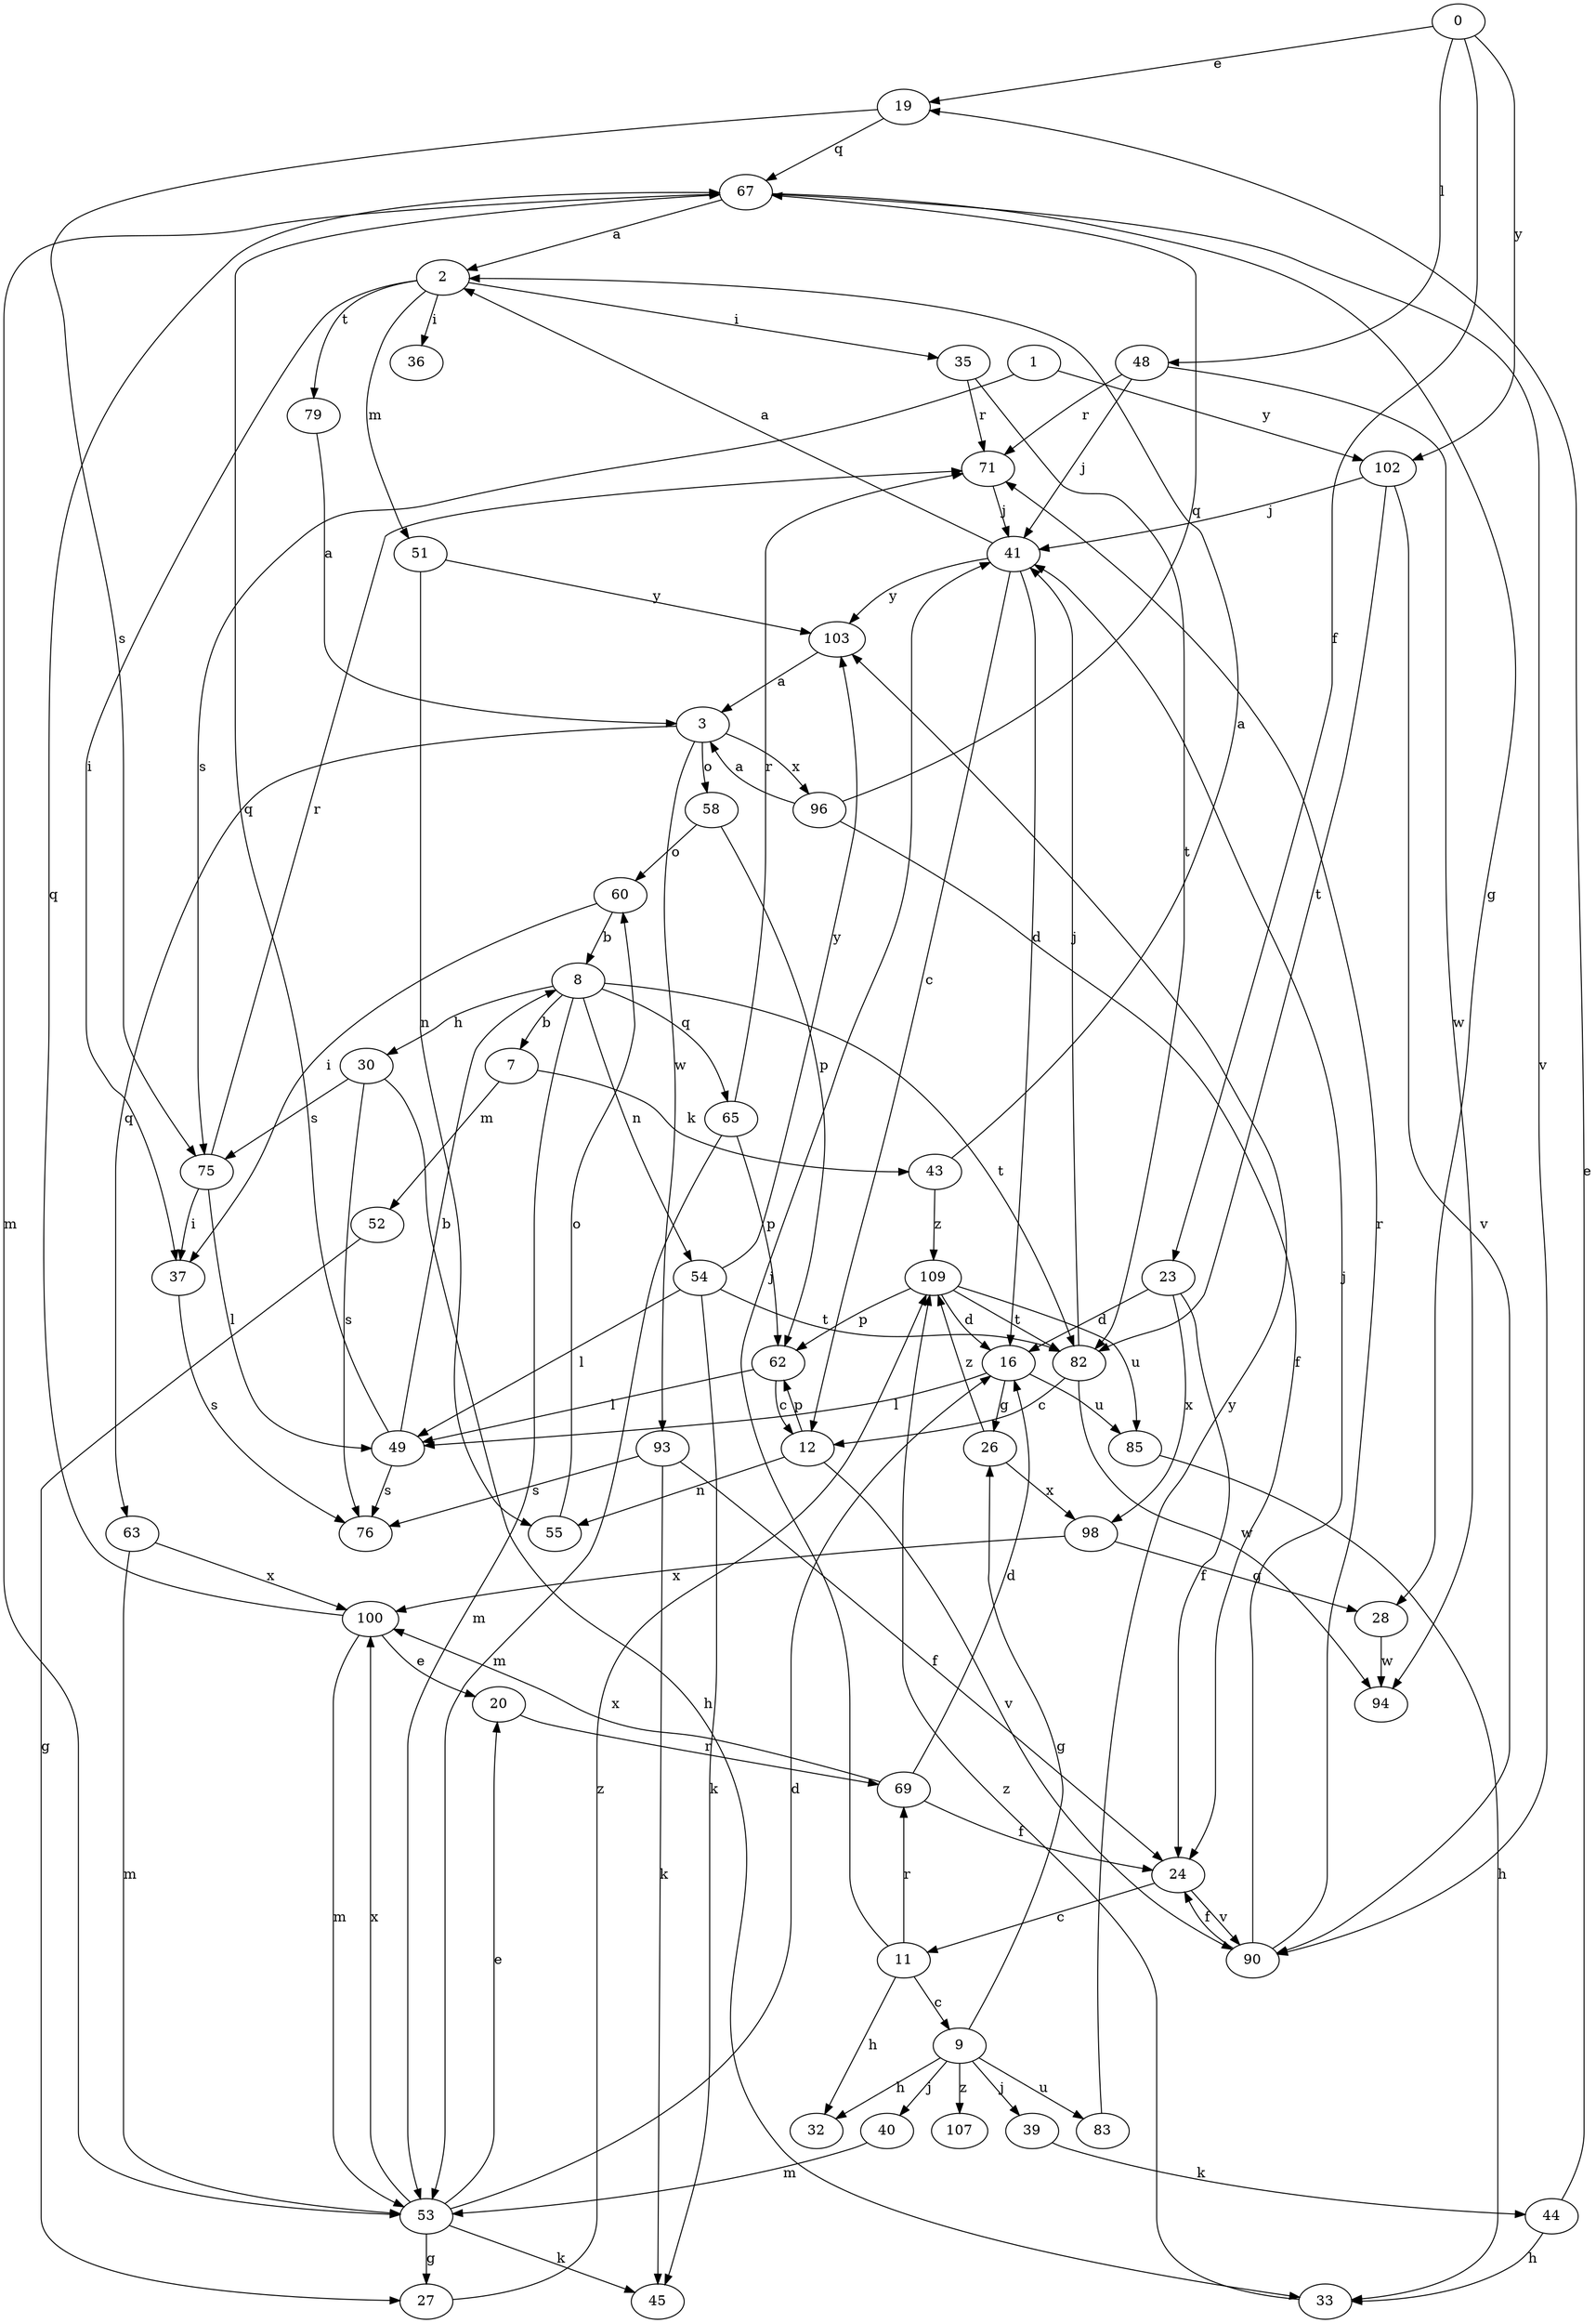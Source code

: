 strict digraph  {
0;
1;
2;
3;
7;
8;
9;
11;
12;
16;
19;
20;
23;
24;
26;
27;
28;
30;
32;
33;
35;
36;
37;
39;
40;
41;
43;
44;
45;
48;
49;
51;
52;
53;
54;
55;
58;
60;
62;
63;
65;
67;
69;
71;
75;
76;
79;
82;
83;
85;
90;
93;
94;
96;
98;
100;
102;
103;
107;
109;
0 -> 19  [label=e];
0 -> 23  [label=f];
0 -> 48  [label=l];
0 -> 102  [label=y];
1 -> 75  [label=s];
1 -> 102  [label=y];
2 -> 35  [label=i];
2 -> 36  [label=i];
2 -> 37  [label=i];
2 -> 51  [label=m];
2 -> 79  [label=t];
3 -> 58  [label=o];
3 -> 63  [label=q];
3 -> 93  [label=w];
3 -> 96  [label=x];
7 -> 43  [label=k];
7 -> 52  [label=m];
8 -> 7  [label=b];
8 -> 30  [label=h];
8 -> 53  [label=m];
8 -> 54  [label=n];
8 -> 65  [label=q];
8 -> 82  [label=t];
9 -> 26  [label=g];
9 -> 32  [label=h];
9 -> 39  [label=j];
9 -> 40  [label=j];
9 -> 83  [label=u];
9 -> 107  [label=z];
11 -> 9  [label=c];
11 -> 32  [label=h];
11 -> 41  [label=j];
11 -> 69  [label=r];
12 -> 55  [label=n];
12 -> 62  [label=p];
12 -> 90  [label=v];
16 -> 26  [label=g];
16 -> 49  [label=l];
16 -> 85  [label=u];
19 -> 67  [label=q];
19 -> 75  [label=s];
20 -> 69  [label=r];
23 -> 16  [label=d];
23 -> 24  [label=f];
23 -> 98  [label=x];
24 -> 11  [label=c];
24 -> 90  [label=v];
26 -> 98  [label=x];
26 -> 109  [label=z];
27 -> 109  [label=z];
28 -> 94  [label=w];
30 -> 33  [label=h];
30 -> 75  [label=s];
30 -> 76  [label=s];
33 -> 109  [label=z];
35 -> 71  [label=r];
35 -> 82  [label=t];
37 -> 76  [label=s];
39 -> 44  [label=k];
40 -> 53  [label=m];
41 -> 2  [label=a];
41 -> 12  [label=c];
41 -> 16  [label=d];
41 -> 103  [label=y];
43 -> 2  [label=a];
43 -> 109  [label=z];
44 -> 19  [label=e];
44 -> 33  [label=h];
48 -> 41  [label=j];
48 -> 71  [label=r];
48 -> 94  [label=w];
49 -> 8  [label=b];
49 -> 67  [label=q];
49 -> 76  [label=s];
51 -> 55  [label=n];
51 -> 103  [label=y];
52 -> 27  [label=g];
53 -> 16  [label=d];
53 -> 20  [label=e];
53 -> 27  [label=g];
53 -> 45  [label=k];
53 -> 100  [label=x];
54 -> 45  [label=k];
54 -> 49  [label=l];
54 -> 82  [label=t];
54 -> 103  [label=y];
55 -> 60  [label=o];
58 -> 60  [label=o];
58 -> 62  [label=p];
60 -> 8  [label=b];
60 -> 37  [label=i];
62 -> 12  [label=c];
62 -> 49  [label=l];
63 -> 53  [label=m];
63 -> 100  [label=x];
65 -> 53  [label=m];
65 -> 62  [label=p];
65 -> 71  [label=r];
67 -> 2  [label=a];
67 -> 28  [label=g];
67 -> 53  [label=m];
67 -> 90  [label=v];
69 -> 16  [label=d];
69 -> 24  [label=f];
69 -> 100  [label=x];
71 -> 41  [label=j];
75 -> 37  [label=i];
75 -> 49  [label=l];
75 -> 71  [label=r];
79 -> 3  [label=a];
82 -> 12  [label=c];
82 -> 41  [label=j];
82 -> 94  [label=w];
83 -> 103  [label=y];
85 -> 33  [label=h];
90 -> 24  [label=f];
90 -> 41  [label=j];
90 -> 71  [label=r];
93 -> 24  [label=f];
93 -> 45  [label=k];
93 -> 76  [label=s];
96 -> 3  [label=a];
96 -> 24  [label=f];
96 -> 67  [label=q];
98 -> 28  [label=g];
98 -> 100  [label=x];
100 -> 20  [label=e];
100 -> 53  [label=m];
100 -> 67  [label=q];
102 -> 41  [label=j];
102 -> 82  [label=t];
102 -> 90  [label=v];
103 -> 3  [label=a];
109 -> 16  [label=d];
109 -> 62  [label=p];
109 -> 82  [label=t];
109 -> 85  [label=u];
}
